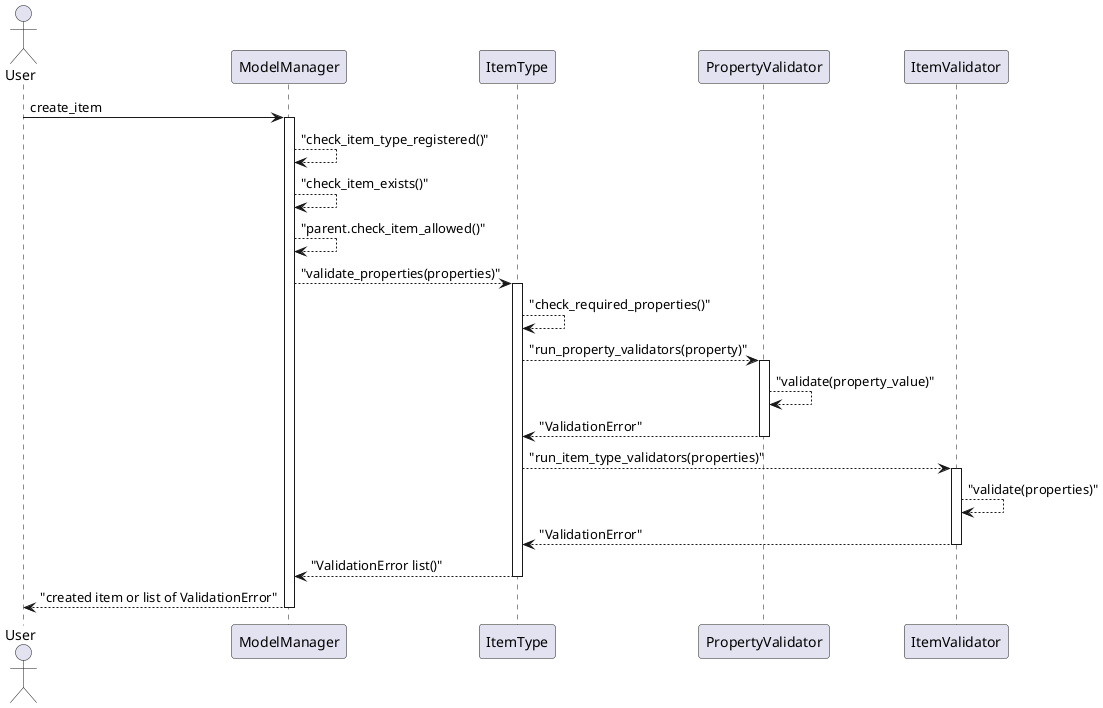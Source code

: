 @startuml
actor User
User -> "ModelManager" : create_item
activate ModelManager
"ModelManager" --> "ModelManager" : "check_item_type_registered()"
"ModelManager" --> "ModelManager" : "check_item_exists()"
"ModelManager" --> "ModelManager" : "parent.check_item_allowed()"
"ModelManager" --> "ItemType" : "validate_properties(properties)"
activate ItemType
"ItemType" --> "ItemType" : "check_required_properties()"
"ItemType" --> "PropertyValidator" : "run_property_validators(property)"
activate PropertyValidator
"PropertyValidator" --> "PropertyValidator" : "validate(property_value)"
"ItemType" <-- "PropertyValidator" : "ValidationError"
deactivate PropertyValidator
"ItemType" --> "ItemValidator" : "run_item_type_validators(properties)"
activate ItemValidator
"ItemValidator" --> "ItemValidator" : "validate(properties)"
"ItemType" <-- "ItemValidator" : "ValidationError"
deactivate ItemValidator
"ModelManager" <-- "ItemType" : "ValidationError list()"
deactivate ItemType
"ModelManager" --> "User" : "created item or list of ValidationError"
deactivate ModelManager
@enduml
